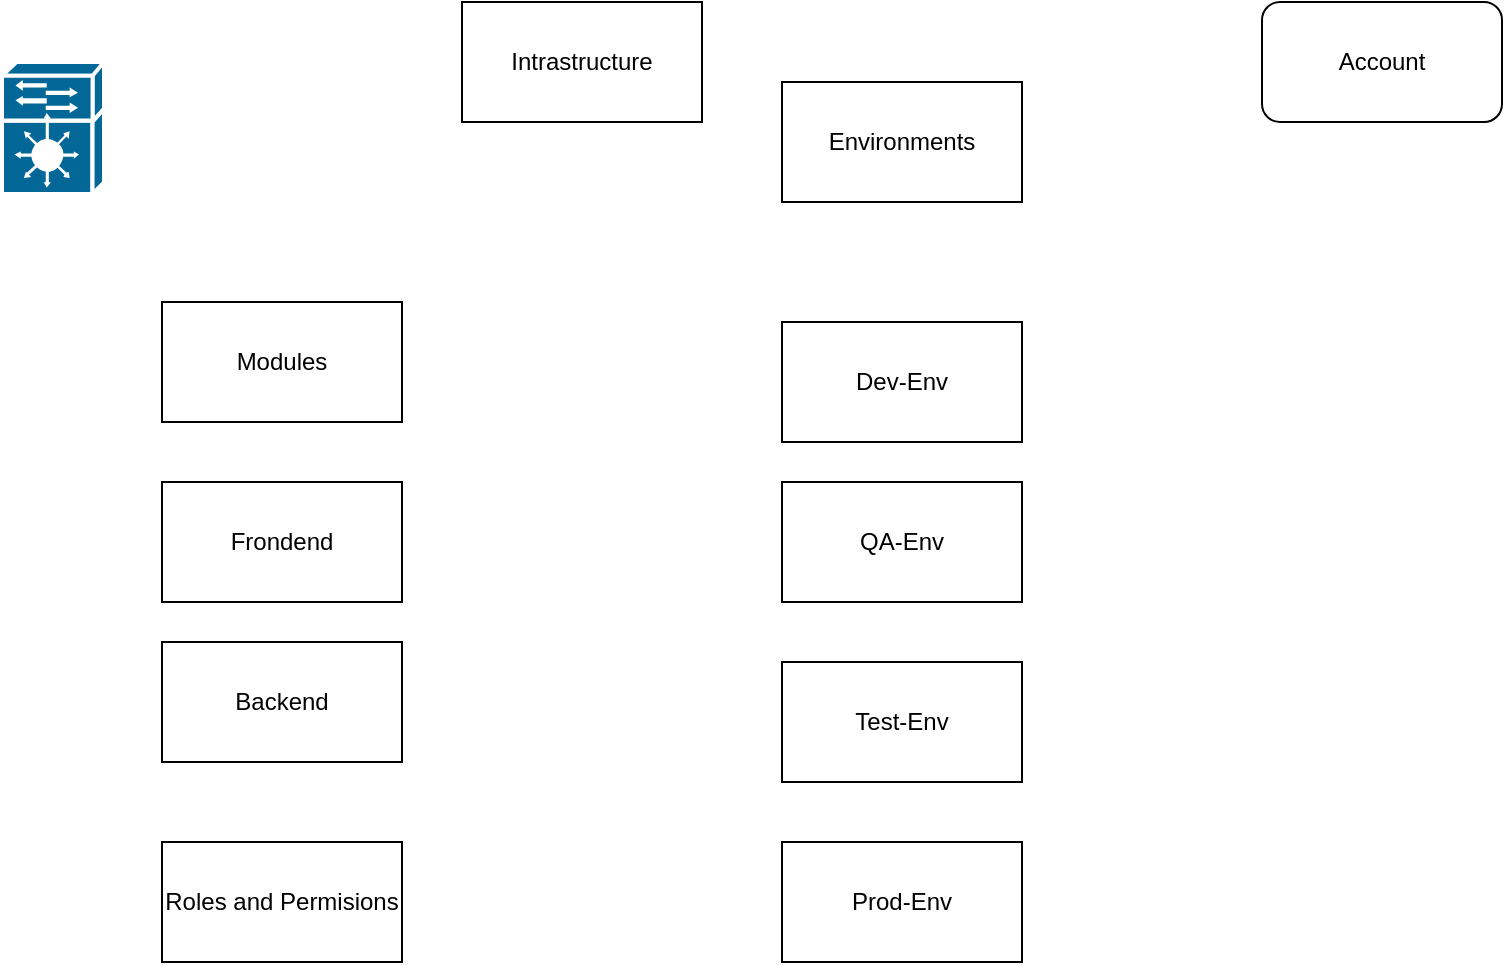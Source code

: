 <mxfile version="13.1.3" type="github">
  <diagram id="l97BmIPQvJBXFoo5Fgon" name="Page-1">
    <mxGraphModel dx="868" dy="450" grid="1" gridSize="10" guides="1" tooltips="1" connect="1" arrows="1" fold="1" page="1" pageScale="1" pageWidth="850" pageHeight="1100" math="0" shadow="0">
      <root>
        <mxCell id="0" />
        <mxCell id="1" parent="0" />
        <mxCell id="zaGkdSDAqxJlf8OTe4BS-1" value="" style="shape=mxgraph.cisco.controllers_and_modules.service_module;html=1;dashed=0;fillColor=#036897;strokeColor=#ffffff;strokeWidth=2;verticalLabelPosition=bottom;verticalAlign=top" vertex="1" parent="1">
          <mxGeometry x="50" y="90" width="51" height="66" as="geometry" />
        </mxCell>
        <mxCell id="zaGkdSDAqxJlf8OTe4BS-2" value="Modules&lt;br&gt;" style="rounded=0;whiteSpace=wrap;html=1;" vertex="1" parent="1">
          <mxGeometry x="130" y="210" width="120" height="60" as="geometry" />
        </mxCell>
        <mxCell id="zaGkdSDAqxJlf8OTe4BS-3" value="Dev-Env&lt;br&gt;" style="rounded=0;whiteSpace=wrap;html=1;" vertex="1" parent="1">
          <mxGeometry x="440" y="220" width="120" height="60" as="geometry" />
        </mxCell>
        <mxCell id="zaGkdSDAqxJlf8OTe4BS-5" value="QA-Env" style="rounded=0;whiteSpace=wrap;html=1;" vertex="1" parent="1">
          <mxGeometry x="440" y="300" width="120" height="60" as="geometry" />
        </mxCell>
        <mxCell id="zaGkdSDAqxJlf8OTe4BS-6" value="Test-Env" style="rounded=0;whiteSpace=wrap;html=1;" vertex="1" parent="1">
          <mxGeometry x="440" y="390" width="120" height="60" as="geometry" />
        </mxCell>
        <mxCell id="zaGkdSDAqxJlf8OTe4BS-7" value="Prod-Env" style="rounded=0;whiteSpace=wrap;html=1;" vertex="1" parent="1">
          <mxGeometry x="440" y="480" width="120" height="60" as="geometry" />
        </mxCell>
        <mxCell id="zaGkdSDAqxJlf8OTe4BS-8" value="Frondend" style="rounded=0;whiteSpace=wrap;html=1;" vertex="1" parent="1">
          <mxGeometry x="130" y="300" width="120" height="60" as="geometry" />
        </mxCell>
        <mxCell id="zaGkdSDAqxJlf8OTe4BS-9" value="Backend" style="rounded=0;whiteSpace=wrap;html=1;" vertex="1" parent="1">
          <mxGeometry x="130" y="380" width="120" height="60" as="geometry" />
        </mxCell>
        <mxCell id="zaGkdSDAqxJlf8OTe4BS-10" value="Roles and Permisions" style="rounded=0;whiteSpace=wrap;html=1;" vertex="1" parent="1">
          <mxGeometry x="130" y="480" width="120" height="60" as="geometry" />
        </mxCell>
        <mxCell id="zaGkdSDAqxJlf8OTe4BS-11" value="Environments" style="rounded=0;whiteSpace=wrap;html=1;" vertex="1" parent="1">
          <mxGeometry x="440" y="100" width="120" height="60" as="geometry" />
        </mxCell>
        <mxCell id="zaGkdSDAqxJlf8OTe4BS-12" value="Account" style="rounded=1;whiteSpace=wrap;html=1;" vertex="1" parent="1">
          <mxGeometry x="680" y="60" width="120" height="60" as="geometry" />
        </mxCell>
        <mxCell id="zaGkdSDAqxJlf8OTe4BS-13" value="Intrastructure" style="rounded=0;whiteSpace=wrap;html=1;" vertex="1" parent="1">
          <mxGeometry x="280" y="60" width="120" height="60" as="geometry" />
        </mxCell>
      </root>
    </mxGraphModel>
  </diagram>
</mxfile>

